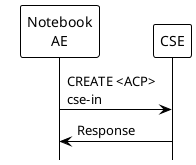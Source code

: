 @startuml
hide footbox
!theme plain
skinparam backgroundcolor transparent

participant "Notebook\nAE" as AE 
participant "CSE" as CSE 

AE -> CSE: CREATE <ACP>\ncse-in
AE <- CSE: Response

@enduml